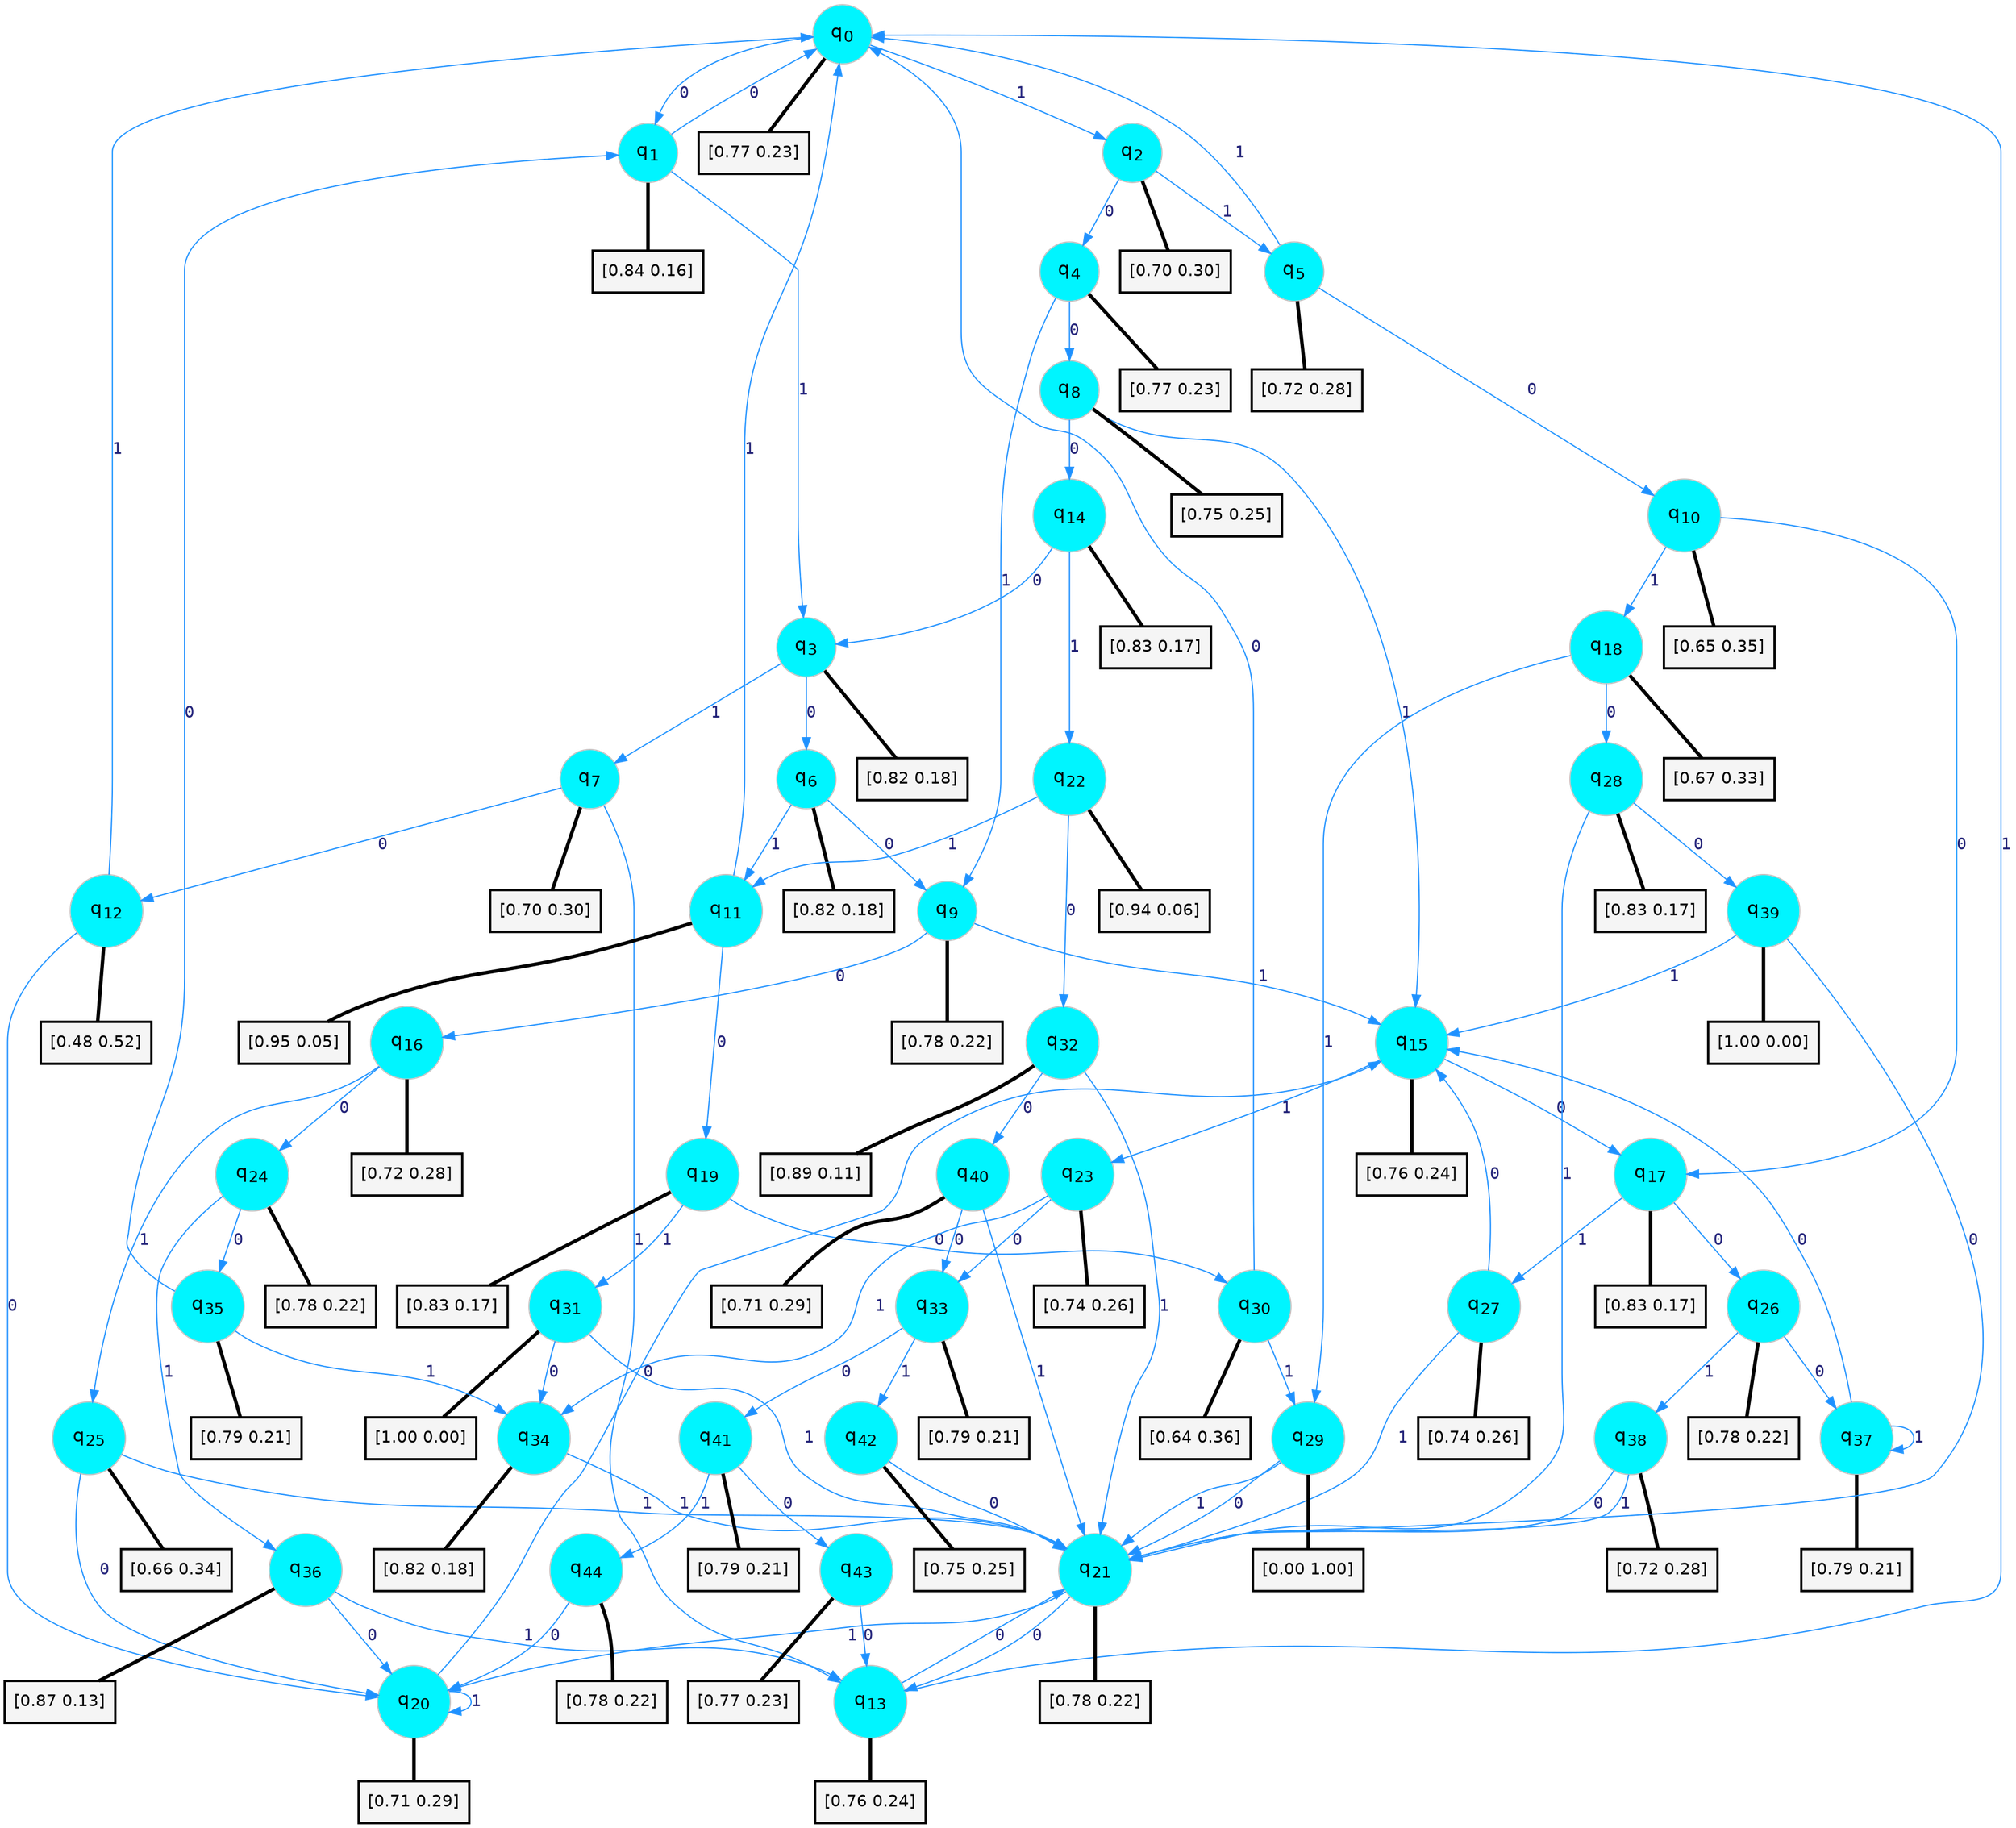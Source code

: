 digraph G {
graph [
bgcolor=transparent, dpi=300, rankdir=TD, size="40,25"];
node [
color=gray, fillcolor=turquoise1, fontcolor=black, fontname=Helvetica, fontsize=16, fontweight=bold, shape=circle, style=filled];
edge [
arrowsize=1, color=dodgerblue1, fontcolor=midnightblue, fontname=courier, fontweight=bold, penwidth=1, style=solid, weight=20];
0[label=<q<SUB>0</SUB>>];
1[label=<q<SUB>1</SUB>>];
2[label=<q<SUB>2</SUB>>];
3[label=<q<SUB>3</SUB>>];
4[label=<q<SUB>4</SUB>>];
5[label=<q<SUB>5</SUB>>];
6[label=<q<SUB>6</SUB>>];
7[label=<q<SUB>7</SUB>>];
8[label=<q<SUB>8</SUB>>];
9[label=<q<SUB>9</SUB>>];
10[label=<q<SUB>10</SUB>>];
11[label=<q<SUB>11</SUB>>];
12[label=<q<SUB>12</SUB>>];
13[label=<q<SUB>13</SUB>>];
14[label=<q<SUB>14</SUB>>];
15[label=<q<SUB>15</SUB>>];
16[label=<q<SUB>16</SUB>>];
17[label=<q<SUB>17</SUB>>];
18[label=<q<SUB>18</SUB>>];
19[label=<q<SUB>19</SUB>>];
20[label=<q<SUB>20</SUB>>];
21[label=<q<SUB>21</SUB>>];
22[label=<q<SUB>22</SUB>>];
23[label=<q<SUB>23</SUB>>];
24[label=<q<SUB>24</SUB>>];
25[label=<q<SUB>25</SUB>>];
26[label=<q<SUB>26</SUB>>];
27[label=<q<SUB>27</SUB>>];
28[label=<q<SUB>28</SUB>>];
29[label=<q<SUB>29</SUB>>];
30[label=<q<SUB>30</SUB>>];
31[label=<q<SUB>31</SUB>>];
32[label=<q<SUB>32</SUB>>];
33[label=<q<SUB>33</SUB>>];
34[label=<q<SUB>34</SUB>>];
35[label=<q<SUB>35</SUB>>];
36[label=<q<SUB>36</SUB>>];
37[label=<q<SUB>37</SUB>>];
38[label=<q<SUB>38</SUB>>];
39[label=<q<SUB>39</SUB>>];
40[label=<q<SUB>40</SUB>>];
41[label=<q<SUB>41</SUB>>];
42[label=<q<SUB>42</SUB>>];
43[label=<q<SUB>43</SUB>>];
44[label=<q<SUB>44</SUB>>];
45[label="[0.77 0.23]", shape=box,fontcolor=black, fontname=Helvetica, fontsize=14, penwidth=2, fillcolor=whitesmoke,color=black];
46[label="[0.84 0.16]", shape=box,fontcolor=black, fontname=Helvetica, fontsize=14, penwidth=2, fillcolor=whitesmoke,color=black];
47[label="[0.70 0.30]", shape=box,fontcolor=black, fontname=Helvetica, fontsize=14, penwidth=2, fillcolor=whitesmoke,color=black];
48[label="[0.82 0.18]", shape=box,fontcolor=black, fontname=Helvetica, fontsize=14, penwidth=2, fillcolor=whitesmoke,color=black];
49[label="[0.77 0.23]", shape=box,fontcolor=black, fontname=Helvetica, fontsize=14, penwidth=2, fillcolor=whitesmoke,color=black];
50[label="[0.72 0.28]", shape=box,fontcolor=black, fontname=Helvetica, fontsize=14, penwidth=2, fillcolor=whitesmoke,color=black];
51[label="[0.82 0.18]", shape=box,fontcolor=black, fontname=Helvetica, fontsize=14, penwidth=2, fillcolor=whitesmoke,color=black];
52[label="[0.70 0.30]", shape=box,fontcolor=black, fontname=Helvetica, fontsize=14, penwidth=2, fillcolor=whitesmoke,color=black];
53[label="[0.75 0.25]", shape=box,fontcolor=black, fontname=Helvetica, fontsize=14, penwidth=2, fillcolor=whitesmoke,color=black];
54[label="[0.78 0.22]", shape=box,fontcolor=black, fontname=Helvetica, fontsize=14, penwidth=2, fillcolor=whitesmoke,color=black];
55[label="[0.65 0.35]", shape=box,fontcolor=black, fontname=Helvetica, fontsize=14, penwidth=2, fillcolor=whitesmoke,color=black];
56[label="[0.95 0.05]", shape=box,fontcolor=black, fontname=Helvetica, fontsize=14, penwidth=2, fillcolor=whitesmoke,color=black];
57[label="[0.48 0.52]", shape=box,fontcolor=black, fontname=Helvetica, fontsize=14, penwidth=2, fillcolor=whitesmoke,color=black];
58[label="[0.76 0.24]", shape=box,fontcolor=black, fontname=Helvetica, fontsize=14, penwidth=2, fillcolor=whitesmoke,color=black];
59[label="[0.83 0.17]", shape=box,fontcolor=black, fontname=Helvetica, fontsize=14, penwidth=2, fillcolor=whitesmoke,color=black];
60[label="[0.76 0.24]", shape=box,fontcolor=black, fontname=Helvetica, fontsize=14, penwidth=2, fillcolor=whitesmoke,color=black];
61[label="[0.72 0.28]", shape=box,fontcolor=black, fontname=Helvetica, fontsize=14, penwidth=2, fillcolor=whitesmoke,color=black];
62[label="[0.83 0.17]", shape=box,fontcolor=black, fontname=Helvetica, fontsize=14, penwidth=2, fillcolor=whitesmoke,color=black];
63[label="[0.67 0.33]", shape=box,fontcolor=black, fontname=Helvetica, fontsize=14, penwidth=2, fillcolor=whitesmoke,color=black];
64[label="[0.83 0.17]", shape=box,fontcolor=black, fontname=Helvetica, fontsize=14, penwidth=2, fillcolor=whitesmoke,color=black];
65[label="[0.71 0.29]", shape=box,fontcolor=black, fontname=Helvetica, fontsize=14, penwidth=2, fillcolor=whitesmoke,color=black];
66[label="[0.78 0.22]", shape=box,fontcolor=black, fontname=Helvetica, fontsize=14, penwidth=2, fillcolor=whitesmoke,color=black];
67[label="[0.94 0.06]", shape=box,fontcolor=black, fontname=Helvetica, fontsize=14, penwidth=2, fillcolor=whitesmoke,color=black];
68[label="[0.74 0.26]", shape=box,fontcolor=black, fontname=Helvetica, fontsize=14, penwidth=2, fillcolor=whitesmoke,color=black];
69[label="[0.78 0.22]", shape=box,fontcolor=black, fontname=Helvetica, fontsize=14, penwidth=2, fillcolor=whitesmoke,color=black];
70[label="[0.66 0.34]", shape=box,fontcolor=black, fontname=Helvetica, fontsize=14, penwidth=2, fillcolor=whitesmoke,color=black];
71[label="[0.78 0.22]", shape=box,fontcolor=black, fontname=Helvetica, fontsize=14, penwidth=2, fillcolor=whitesmoke,color=black];
72[label="[0.74 0.26]", shape=box,fontcolor=black, fontname=Helvetica, fontsize=14, penwidth=2, fillcolor=whitesmoke,color=black];
73[label="[0.83 0.17]", shape=box,fontcolor=black, fontname=Helvetica, fontsize=14, penwidth=2, fillcolor=whitesmoke,color=black];
74[label="[0.00 1.00]", shape=box,fontcolor=black, fontname=Helvetica, fontsize=14, penwidth=2, fillcolor=whitesmoke,color=black];
75[label="[0.64 0.36]", shape=box,fontcolor=black, fontname=Helvetica, fontsize=14, penwidth=2, fillcolor=whitesmoke,color=black];
76[label="[1.00 0.00]", shape=box,fontcolor=black, fontname=Helvetica, fontsize=14, penwidth=2, fillcolor=whitesmoke,color=black];
77[label="[0.89 0.11]", shape=box,fontcolor=black, fontname=Helvetica, fontsize=14, penwidth=2, fillcolor=whitesmoke,color=black];
78[label="[0.79 0.21]", shape=box,fontcolor=black, fontname=Helvetica, fontsize=14, penwidth=2, fillcolor=whitesmoke,color=black];
79[label="[0.82 0.18]", shape=box,fontcolor=black, fontname=Helvetica, fontsize=14, penwidth=2, fillcolor=whitesmoke,color=black];
80[label="[0.79 0.21]", shape=box,fontcolor=black, fontname=Helvetica, fontsize=14, penwidth=2, fillcolor=whitesmoke,color=black];
81[label="[0.87 0.13]", shape=box,fontcolor=black, fontname=Helvetica, fontsize=14, penwidth=2, fillcolor=whitesmoke,color=black];
82[label="[0.79 0.21]", shape=box,fontcolor=black, fontname=Helvetica, fontsize=14, penwidth=2, fillcolor=whitesmoke,color=black];
83[label="[0.72 0.28]", shape=box,fontcolor=black, fontname=Helvetica, fontsize=14, penwidth=2, fillcolor=whitesmoke,color=black];
84[label="[1.00 0.00]", shape=box,fontcolor=black, fontname=Helvetica, fontsize=14, penwidth=2, fillcolor=whitesmoke,color=black];
85[label="[0.71 0.29]", shape=box,fontcolor=black, fontname=Helvetica, fontsize=14, penwidth=2, fillcolor=whitesmoke,color=black];
86[label="[0.79 0.21]", shape=box,fontcolor=black, fontname=Helvetica, fontsize=14, penwidth=2, fillcolor=whitesmoke,color=black];
87[label="[0.75 0.25]", shape=box,fontcolor=black, fontname=Helvetica, fontsize=14, penwidth=2, fillcolor=whitesmoke,color=black];
88[label="[0.77 0.23]", shape=box,fontcolor=black, fontname=Helvetica, fontsize=14, penwidth=2, fillcolor=whitesmoke,color=black];
89[label="[0.78 0.22]", shape=box,fontcolor=black, fontname=Helvetica, fontsize=14, penwidth=2, fillcolor=whitesmoke,color=black];
0->1 [label=0];
0->2 [label=1];
0->45 [arrowhead=none, penwidth=3,color=black];
1->0 [label=0];
1->3 [label=1];
1->46 [arrowhead=none, penwidth=3,color=black];
2->4 [label=0];
2->5 [label=1];
2->47 [arrowhead=none, penwidth=3,color=black];
3->6 [label=0];
3->7 [label=1];
3->48 [arrowhead=none, penwidth=3,color=black];
4->8 [label=0];
4->9 [label=1];
4->49 [arrowhead=none, penwidth=3,color=black];
5->10 [label=0];
5->0 [label=1];
5->50 [arrowhead=none, penwidth=3,color=black];
6->9 [label=0];
6->11 [label=1];
6->51 [arrowhead=none, penwidth=3,color=black];
7->12 [label=0];
7->13 [label=1];
7->52 [arrowhead=none, penwidth=3,color=black];
8->14 [label=0];
8->15 [label=1];
8->53 [arrowhead=none, penwidth=3,color=black];
9->16 [label=0];
9->15 [label=1];
9->54 [arrowhead=none, penwidth=3,color=black];
10->17 [label=0];
10->18 [label=1];
10->55 [arrowhead=none, penwidth=3,color=black];
11->19 [label=0];
11->0 [label=1];
11->56 [arrowhead=none, penwidth=3,color=black];
12->20 [label=0];
12->0 [label=1];
12->57 [arrowhead=none, penwidth=3,color=black];
13->21 [label=0];
13->0 [label=1];
13->58 [arrowhead=none, penwidth=3,color=black];
14->3 [label=0];
14->22 [label=1];
14->59 [arrowhead=none, penwidth=3,color=black];
15->17 [label=0];
15->23 [label=1];
15->60 [arrowhead=none, penwidth=3,color=black];
16->24 [label=0];
16->25 [label=1];
16->61 [arrowhead=none, penwidth=3,color=black];
17->26 [label=0];
17->27 [label=1];
17->62 [arrowhead=none, penwidth=3,color=black];
18->28 [label=0];
18->29 [label=1];
18->63 [arrowhead=none, penwidth=3,color=black];
19->30 [label=0];
19->31 [label=1];
19->64 [arrowhead=none, penwidth=3,color=black];
20->15 [label=0];
20->20 [label=1];
20->65 [arrowhead=none, penwidth=3,color=black];
21->13 [label=0];
21->20 [label=1];
21->66 [arrowhead=none, penwidth=3,color=black];
22->32 [label=0];
22->11 [label=1];
22->67 [arrowhead=none, penwidth=3,color=black];
23->33 [label=0];
23->34 [label=1];
23->68 [arrowhead=none, penwidth=3,color=black];
24->35 [label=0];
24->36 [label=1];
24->69 [arrowhead=none, penwidth=3,color=black];
25->20 [label=0];
25->21 [label=1];
25->70 [arrowhead=none, penwidth=3,color=black];
26->37 [label=0];
26->38 [label=1];
26->71 [arrowhead=none, penwidth=3,color=black];
27->15 [label=0];
27->21 [label=1];
27->72 [arrowhead=none, penwidth=3,color=black];
28->39 [label=0];
28->21 [label=1];
28->73 [arrowhead=none, penwidth=3,color=black];
29->21 [label=0];
29->21 [label=1];
29->74 [arrowhead=none, penwidth=3,color=black];
30->0 [label=0];
30->29 [label=1];
30->75 [arrowhead=none, penwidth=3,color=black];
31->34 [label=0];
31->21 [label=1];
31->76 [arrowhead=none, penwidth=3,color=black];
32->40 [label=0];
32->21 [label=1];
32->77 [arrowhead=none, penwidth=3,color=black];
33->41 [label=0];
33->42 [label=1];
33->78 [arrowhead=none, penwidth=3,color=black];
34->21 [label=1];
34->79 [arrowhead=none, penwidth=3,color=black];
35->1 [label=0];
35->34 [label=1];
35->80 [arrowhead=none, penwidth=3,color=black];
36->20 [label=0];
36->13 [label=1];
36->81 [arrowhead=none, penwidth=3,color=black];
37->15 [label=0];
37->37 [label=1];
37->82 [arrowhead=none, penwidth=3,color=black];
38->21 [label=0];
38->21 [label=1];
38->83 [arrowhead=none, penwidth=3,color=black];
39->21 [label=0];
39->15 [label=1];
39->84 [arrowhead=none, penwidth=3,color=black];
40->33 [label=0];
40->21 [label=1];
40->85 [arrowhead=none, penwidth=3,color=black];
41->43 [label=0];
41->44 [label=1];
41->86 [arrowhead=none, penwidth=3,color=black];
42->21 [label=0];
42->87 [arrowhead=none, penwidth=3,color=black];
43->13 [label=0];
43->88 [arrowhead=none, penwidth=3,color=black];
44->20 [label=0];
44->89 [arrowhead=none, penwidth=3,color=black];
}
